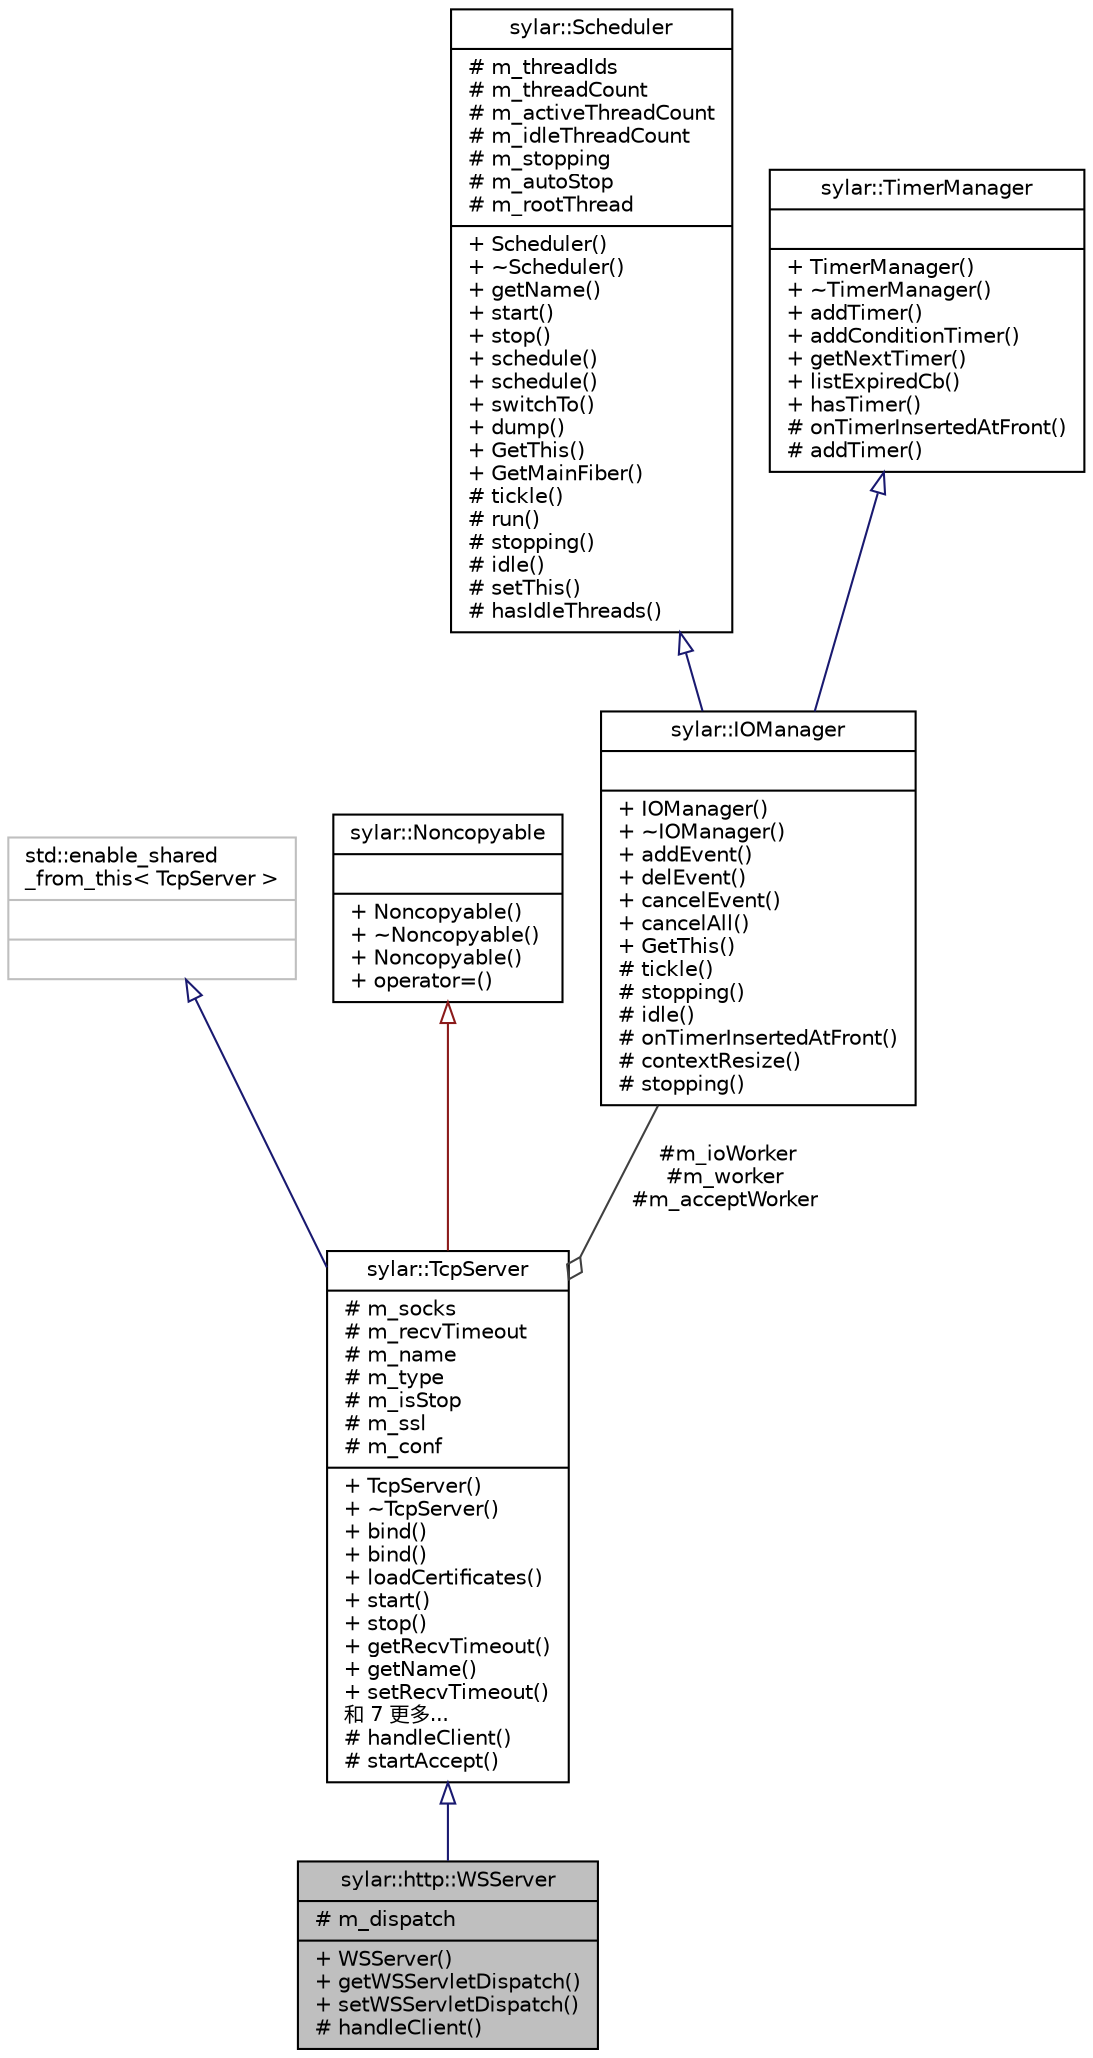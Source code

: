 digraph "sylar::http::WSServer"
{
 // LATEX_PDF_SIZE
  edge [fontname="Helvetica",fontsize="10",labelfontname="Helvetica",labelfontsize="10"];
  node [fontname="Helvetica",fontsize="10",shape=record];
  Node1 [label="{sylar::http::WSServer\n|# m_dispatch\l|+ WSServer()\l+ getWSServletDispatch()\l+ setWSServletDispatch()\l# handleClient()\l}",height=0.2,width=0.4,color="black", fillcolor="grey75", style="filled", fontcolor="black",tooltip=" "];
  Node2 -> Node1 [dir="back",color="midnightblue",fontsize="10",style="solid",arrowtail="onormal"];
  Node2 [label="{sylar::TcpServer\n|# m_socks\l# m_recvTimeout\l# m_name\l# m_type\l# m_isStop\l# m_ssl\l# m_conf\l|+ TcpServer()\l+ ~TcpServer()\l+ bind()\l+ bind()\l+ loadCertificates()\l+ start()\l+ stop()\l+ getRecvTimeout()\l+ getName()\l+ setRecvTimeout()\l和 7 更多...\l# handleClient()\l# startAccept()\l}",height=0.2,width=0.4,color="black", fillcolor="white", style="filled",URL="$classsylar_1_1TcpServer.html",tooltip="TCP服务器封装"];
  Node3 -> Node2 [dir="back",color="midnightblue",fontsize="10",style="solid",arrowtail="onormal"];
  Node3 [label="{std::enable_shared\l_from_this\< TcpServer \>\n||}",height=0.2,width=0.4,color="grey75", fillcolor="white", style="filled",tooltip=" "];
  Node4 -> Node2 [dir="back",color="firebrick4",fontsize="10",style="solid",arrowtail="onormal"];
  Node4 [label="{sylar::Noncopyable\n||+ Noncopyable()\l+ ~Noncopyable()\l+ Noncopyable()\l+ operator=()\l}",height=0.2,width=0.4,color="black", fillcolor="white", style="filled",URL="$classsylar_1_1Noncopyable.html",tooltip="对象无法拷贝,赋值"];
  Node5 -> Node2 [color="grey25",fontsize="10",style="solid",label=" #m_ioWorker\n#m_worker\n#m_acceptWorker" ,arrowhead="odiamond"];
  Node5 [label="{sylar::IOManager\n||+ IOManager()\l+ ~IOManager()\l+ addEvent()\l+ delEvent()\l+ cancelEvent()\l+ cancelAll()\l+ GetThis()\l# tickle()\l# stopping()\l# idle()\l# onTimerInsertedAtFront()\l# contextResize()\l# stopping()\l}",height=0.2,width=0.4,color="black", fillcolor="white", style="filled",URL="$classsylar_1_1IOManager.html",tooltip="基于Epoll的IO协程调度器"];
  Node6 -> Node5 [dir="back",color="midnightblue",fontsize="10",style="solid",arrowtail="onormal"];
  Node6 [label="{sylar::Scheduler\n|# m_threadIds\l# m_threadCount\l# m_activeThreadCount\l# m_idleThreadCount\l# m_stopping\l# m_autoStop\l# m_rootThread\l|+ Scheduler()\l+ ~Scheduler()\l+ getName()\l+ start()\l+ stop()\l+ schedule()\l+ schedule()\l+ switchTo()\l+ dump()\l+ GetThis()\l+ GetMainFiber()\l# tickle()\l# run()\l# stopping()\l# idle()\l# setThis()\l# hasIdleThreads()\l}",height=0.2,width=0.4,color="black", fillcolor="white", style="filled",URL="$classsylar_1_1Scheduler.html",tooltip="协程调度器"];
  Node7 -> Node5 [dir="back",color="midnightblue",fontsize="10",style="solid",arrowtail="onormal"];
  Node7 [label="{sylar::TimerManager\n||+ TimerManager()\l+ ~TimerManager()\l+ addTimer()\l+ addConditionTimer()\l+ getNextTimer()\l+ listExpiredCb()\l+ hasTimer()\l# onTimerInsertedAtFront()\l# addTimer()\l}",height=0.2,width=0.4,color="black", fillcolor="white", style="filled",URL="$classsylar_1_1TimerManager.html",tooltip="定时器管理器"];
}
